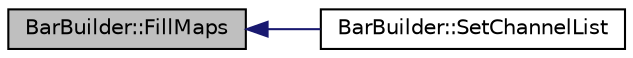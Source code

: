 digraph "BarBuilder::FillMaps"
{
  edge [fontname="Helvetica",fontsize="10",labelfontname="Helvetica",labelfontsize="10"];
  node [fontname="Helvetica",fontsize="10",shape=record];
  rankdir="LR";
  Node1 [label="BarBuilder::FillMaps",height=0.2,width=0.4,color="black", fillcolor="grey75", style="filled", fontcolor="black"];
  Node1 -> Node2 [dir="back",color="midnightblue",fontsize="10",style="solid",fontname="Helvetica"];
  Node2 [label="BarBuilder::SetChannelList",height=0.2,width=0.4,color="black", fillcolor="white", style="filled",URL="$de/d12/class_bar_builder.html#a600bb14863f99f3dfc03fc1e97faa163"];
}
